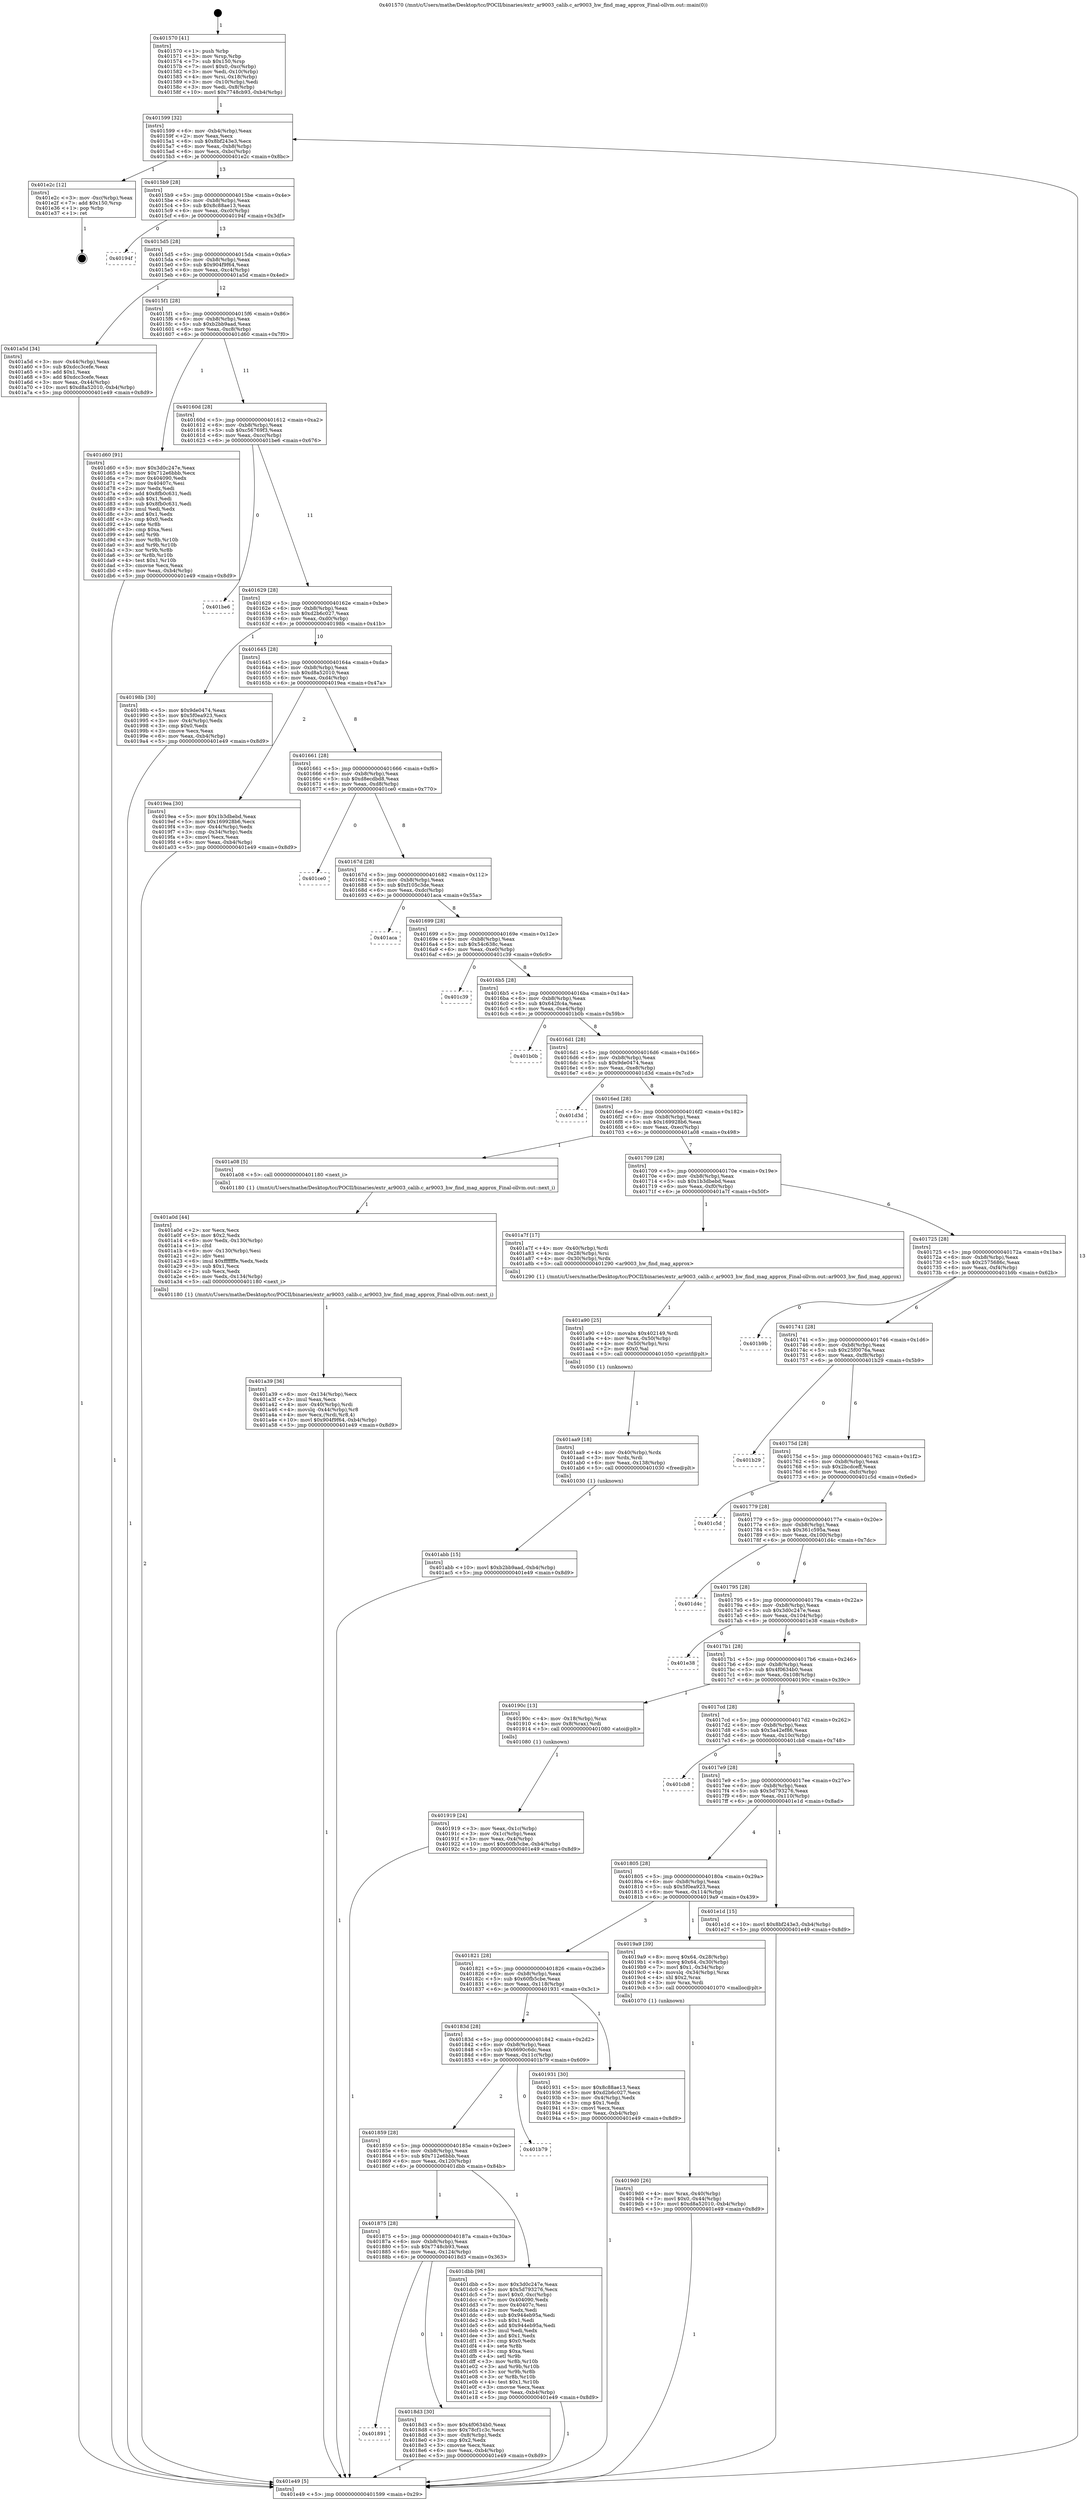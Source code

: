 digraph "0x401570" {
  label = "0x401570 (/mnt/c/Users/mathe/Desktop/tcc/POCII/binaries/extr_ar9003_calib.c_ar9003_hw_find_mag_approx_Final-ollvm.out::main(0))"
  labelloc = "t"
  node[shape=record]

  Entry [label="",width=0.3,height=0.3,shape=circle,fillcolor=black,style=filled]
  "0x401599" [label="{
     0x401599 [32]\l
     | [instrs]\l
     &nbsp;&nbsp;0x401599 \<+6\>: mov -0xb4(%rbp),%eax\l
     &nbsp;&nbsp;0x40159f \<+2\>: mov %eax,%ecx\l
     &nbsp;&nbsp;0x4015a1 \<+6\>: sub $0x8bf243e3,%ecx\l
     &nbsp;&nbsp;0x4015a7 \<+6\>: mov %eax,-0xb8(%rbp)\l
     &nbsp;&nbsp;0x4015ad \<+6\>: mov %ecx,-0xbc(%rbp)\l
     &nbsp;&nbsp;0x4015b3 \<+6\>: je 0000000000401e2c \<main+0x8bc\>\l
  }"]
  "0x401e2c" [label="{
     0x401e2c [12]\l
     | [instrs]\l
     &nbsp;&nbsp;0x401e2c \<+3\>: mov -0xc(%rbp),%eax\l
     &nbsp;&nbsp;0x401e2f \<+7\>: add $0x150,%rsp\l
     &nbsp;&nbsp;0x401e36 \<+1\>: pop %rbp\l
     &nbsp;&nbsp;0x401e37 \<+1\>: ret\l
  }"]
  "0x4015b9" [label="{
     0x4015b9 [28]\l
     | [instrs]\l
     &nbsp;&nbsp;0x4015b9 \<+5\>: jmp 00000000004015be \<main+0x4e\>\l
     &nbsp;&nbsp;0x4015be \<+6\>: mov -0xb8(%rbp),%eax\l
     &nbsp;&nbsp;0x4015c4 \<+5\>: sub $0x8c88ae13,%eax\l
     &nbsp;&nbsp;0x4015c9 \<+6\>: mov %eax,-0xc0(%rbp)\l
     &nbsp;&nbsp;0x4015cf \<+6\>: je 000000000040194f \<main+0x3df\>\l
  }"]
  Exit [label="",width=0.3,height=0.3,shape=circle,fillcolor=black,style=filled,peripheries=2]
  "0x40194f" [label="{
     0x40194f\l
  }", style=dashed]
  "0x4015d5" [label="{
     0x4015d5 [28]\l
     | [instrs]\l
     &nbsp;&nbsp;0x4015d5 \<+5\>: jmp 00000000004015da \<main+0x6a\>\l
     &nbsp;&nbsp;0x4015da \<+6\>: mov -0xb8(%rbp),%eax\l
     &nbsp;&nbsp;0x4015e0 \<+5\>: sub $0x904f9f64,%eax\l
     &nbsp;&nbsp;0x4015e5 \<+6\>: mov %eax,-0xc4(%rbp)\l
     &nbsp;&nbsp;0x4015eb \<+6\>: je 0000000000401a5d \<main+0x4ed\>\l
  }"]
  "0x401abb" [label="{
     0x401abb [15]\l
     | [instrs]\l
     &nbsp;&nbsp;0x401abb \<+10\>: movl $0xb2bb9aad,-0xb4(%rbp)\l
     &nbsp;&nbsp;0x401ac5 \<+5\>: jmp 0000000000401e49 \<main+0x8d9\>\l
  }"]
  "0x401a5d" [label="{
     0x401a5d [34]\l
     | [instrs]\l
     &nbsp;&nbsp;0x401a5d \<+3\>: mov -0x44(%rbp),%eax\l
     &nbsp;&nbsp;0x401a60 \<+5\>: sub $0xdcc3cefe,%eax\l
     &nbsp;&nbsp;0x401a65 \<+3\>: add $0x1,%eax\l
     &nbsp;&nbsp;0x401a68 \<+5\>: add $0xdcc3cefe,%eax\l
     &nbsp;&nbsp;0x401a6d \<+3\>: mov %eax,-0x44(%rbp)\l
     &nbsp;&nbsp;0x401a70 \<+10\>: movl $0xd8a52010,-0xb4(%rbp)\l
     &nbsp;&nbsp;0x401a7a \<+5\>: jmp 0000000000401e49 \<main+0x8d9\>\l
  }"]
  "0x4015f1" [label="{
     0x4015f1 [28]\l
     | [instrs]\l
     &nbsp;&nbsp;0x4015f1 \<+5\>: jmp 00000000004015f6 \<main+0x86\>\l
     &nbsp;&nbsp;0x4015f6 \<+6\>: mov -0xb8(%rbp),%eax\l
     &nbsp;&nbsp;0x4015fc \<+5\>: sub $0xb2bb9aad,%eax\l
     &nbsp;&nbsp;0x401601 \<+6\>: mov %eax,-0xc8(%rbp)\l
     &nbsp;&nbsp;0x401607 \<+6\>: je 0000000000401d60 \<main+0x7f0\>\l
  }"]
  "0x401aa9" [label="{
     0x401aa9 [18]\l
     | [instrs]\l
     &nbsp;&nbsp;0x401aa9 \<+4\>: mov -0x40(%rbp),%rdx\l
     &nbsp;&nbsp;0x401aad \<+3\>: mov %rdx,%rdi\l
     &nbsp;&nbsp;0x401ab0 \<+6\>: mov %eax,-0x138(%rbp)\l
     &nbsp;&nbsp;0x401ab6 \<+5\>: call 0000000000401030 \<free@plt\>\l
     | [calls]\l
     &nbsp;&nbsp;0x401030 \{1\} (unknown)\l
  }"]
  "0x401d60" [label="{
     0x401d60 [91]\l
     | [instrs]\l
     &nbsp;&nbsp;0x401d60 \<+5\>: mov $0x3d0c247e,%eax\l
     &nbsp;&nbsp;0x401d65 \<+5\>: mov $0x712e6bbb,%ecx\l
     &nbsp;&nbsp;0x401d6a \<+7\>: mov 0x404090,%edx\l
     &nbsp;&nbsp;0x401d71 \<+7\>: mov 0x40407c,%esi\l
     &nbsp;&nbsp;0x401d78 \<+2\>: mov %edx,%edi\l
     &nbsp;&nbsp;0x401d7a \<+6\>: add $0x8fb0c631,%edi\l
     &nbsp;&nbsp;0x401d80 \<+3\>: sub $0x1,%edi\l
     &nbsp;&nbsp;0x401d83 \<+6\>: sub $0x8fb0c631,%edi\l
     &nbsp;&nbsp;0x401d89 \<+3\>: imul %edi,%edx\l
     &nbsp;&nbsp;0x401d8c \<+3\>: and $0x1,%edx\l
     &nbsp;&nbsp;0x401d8f \<+3\>: cmp $0x0,%edx\l
     &nbsp;&nbsp;0x401d92 \<+4\>: sete %r8b\l
     &nbsp;&nbsp;0x401d96 \<+3\>: cmp $0xa,%esi\l
     &nbsp;&nbsp;0x401d99 \<+4\>: setl %r9b\l
     &nbsp;&nbsp;0x401d9d \<+3\>: mov %r8b,%r10b\l
     &nbsp;&nbsp;0x401da0 \<+3\>: and %r9b,%r10b\l
     &nbsp;&nbsp;0x401da3 \<+3\>: xor %r9b,%r8b\l
     &nbsp;&nbsp;0x401da6 \<+3\>: or %r8b,%r10b\l
     &nbsp;&nbsp;0x401da9 \<+4\>: test $0x1,%r10b\l
     &nbsp;&nbsp;0x401dad \<+3\>: cmovne %ecx,%eax\l
     &nbsp;&nbsp;0x401db0 \<+6\>: mov %eax,-0xb4(%rbp)\l
     &nbsp;&nbsp;0x401db6 \<+5\>: jmp 0000000000401e49 \<main+0x8d9\>\l
  }"]
  "0x40160d" [label="{
     0x40160d [28]\l
     | [instrs]\l
     &nbsp;&nbsp;0x40160d \<+5\>: jmp 0000000000401612 \<main+0xa2\>\l
     &nbsp;&nbsp;0x401612 \<+6\>: mov -0xb8(%rbp),%eax\l
     &nbsp;&nbsp;0x401618 \<+5\>: sub $0xc56769f3,%eax\l
     &nbsp;&nbsp;0x40161d \<+6\>: mov %eax,-0xcc(%rbp)\l
     &nbsp;&nbsp;0x401623 \<+6\>: je 0000000000401be6 \<main+0x676\>\l
  }"]
  "0x401a90" [label="{
     0x401a90 [25]\l
     | [instrs]\l
     &nbsp;&nbsp;0x401a90 \<+10\>: movabs $0x402149,%rdi\l
     &nbsp;&nbsp;0x401a9a \<+4\>: mov %rax,-0x50(%rbp)\l
     &nbsp;&nbsp;0x401a9e \<+4\>: mov -0x50(%rbp),%rsi\l
     &nbsp;&nbsp;0x401aa2 \<+2\>: mov $0x0,%al\l
     &nbsp;&nbsp;0x401aa4 \<+5\>: call 0000000000401050 \<printf@plt\>\l
     | [calls]\l
     &nbsp;&nbsp;0x401050 \{1\} (unknown)\l
  }"]
  "0x401be6" [label="{
     0x401be6\l
  }", style=dashed]
  "0x401629" [label="{
     0x401629 [28]\l
     | [instrs]\l
     &nbsp;&nbsp;0x401629 \<+5\>: jmp 000000000040162e \<main+0xbe\>\l
     &nbsp;&nbsp;0x40162e \<+6\>: mov -0xb8(%rbp),%eax\l
     &nbsp;&nbsp;0x401634 \<+5\>: sub $0xd2b6c027,%eax\l
     &nbsp;&nbsp;0x401639 \<+6\>: mov %eax,-0xd0(%rbp)\l
     &nbsp;&nbsp;0x40163f \<+6\>: je 000000000040198b \<main+0x41b\>\l
  }"]
  "0x401a39" [label="{
     0x401a39 [36]\l
     | [instrs]\l
     &nbsp;&nbsp;0x401a39 \<+6\>: mov -0x134(%rbp),%ecx\l
     &nbsp;&nbsp;0x401a3f \<+3\>: imul %eax,%ecx\l
     &nbsp;&nbsp;0x401a42 \<+4\>: mov -0x40(%rbp),%rdi\l
     &nbsp;&nbsp;0x401a46 \<+4\>: movslq -0x44(%rbp),%r8\l
     &nbsp;&nbsp;0x401a4a \<+4\>: mov %ecx,(%rdi,%r8,4)\l
     &nbsp;&nbsp;0x401a4e \<+10\>: movl $0x904f9f64,-0xb4(%rbp)\l
     &nbsp;&nbsp;0x401a58 \<+5\>: jmp 0000000000401e49 \<main+0x8d9\>\l
  }"]
  "0x40198b" [label="{
     0x40198b [30]\l
     | [instrs]\l
     &nbsp;&nbsp;0x40198b \<+5\>: mov $0x9de0474,%eax\l
     &nbsp;&nbsp;0x401990 \<+5\>: mov $0x5f0ea923,%ecx\l
     &nbsp;&nbsp;0x401995 \<+3\>: mov -0x4(%rbp),%edx\l
     &nbsp;&nbsp;0x401998 \<+3\>: cmp $0x0,%edx\l
     &nbsp;&nbsp;0x40199b \<+3\>: cmove %ecx,%eax\l
     &nbsp;&nbsp;0x40199e \<+6\>: mov %eax,-0xb4(%rbp)\l
     &nbsp;&nbsp;0x4019a4 \<+5\>: jmp 0000000000401e49 \<main+0x8d9\>\l
  }"]
  "0x401645" [label="{
     0x401645 [28]\l
     | [instrs]\l
     &nbsp;&nbsp;0x401645 \<+5\>: jmp 000000000040164a \<main+0xda\>\l
     &nbsp;&nbsp;0x40164a \<+6\>: mov -0xb8(%rbp),%eax\l
     &nbsp;&nbsp;0x401650 \<+5\>: sub $0xd8a52010,%eax\l
     &nbsp;&nbsp;0x401655 \<+6\>: mov %eax,-0xd4(%rbp)\l
     &nbsp;&nbsp;0x40165b \<+6\>: je 00000000004019ea \<main+0x47a\>\l
  }"]
  "0x401a0d" [label="{
     0x401a0d [44]\l
     | [instrs]\l
     &nbsp;&nbsp;0x401a0d \<+2\>: xor %ecx,%ecx\l
     &nbsp;&nbsp;0x401a0f \<+5\>: mov $0x2,%edx\l
     &nbsp;&nbsp;0x401a14 \<+6\>: mov %edx,-0x130(%rbp)\l
     &nbsp;&nbsp;0x401a1a \<+1\>: cltd\l
     &nbsp;&nbsp;0x401a1b \<+6\>: mov -0x130(%rbp),%esi\l
     &nbsp;&nbsp;0x401a21 \<+2\>: idiv %esi\l
     &nbsp;&nbsp;0x401a23 \<+6\>: imul $0xfffffffe,%edx,%edx\l
     &nbsp;&nbsp;0x401a29 \<+3\>: sub $0x1,%ecx\l
     &nbsp;&nbsp;0x401a2c \<+2\>: sub %ecx,%edx\l
     &nbsp;&nbsp;0x401a2e \<+6\>: mov %edx,-0x134(%rbp)\l
     &nbsp;&nbsp;0x401a34 \<+5\>: call 0000000000401180 \<next_i\>\l
     | [calls]\l
     &nbsp;&nbsp;0x401180 \{1\} (/mnt/c/Users/mathe/Desktop/tcc/POCII/binaries/extr_ar9003_calib.c_ar9003_hw_find_mag_approx_Final-ollvm.out::next_i)\l
  }"]
  "0x4019ea" [label="{
     0x4019ea [30]\l
     | [instrs]\l
     &nbsp;&nbsp;0x4019ea \<+5\>: mov $0x1b3dbebd,%eax\l
     &nbsp;&nbsp;0x4019ef \<+5\>: mov $0x169928b6,%ecx\l
     &nbsp;&nbsp;0x4019f4 \<+3\>: mov -0x44(%rbp),%edx\l
     &nbsp;&nbsp;0x4019f7 \<+3\>: cmp -0x34(%rbp),%edx\l
     &nbsp;&nbsp;0x4019fa \<+3\>: cmovl %ecx,%eax\l
     &nbsp;&nbsp;0x4019fd \<+6\>: mov %eax,-0xb4(%rbp)\l
     &nbsp;&nbsp;0x401a03 \<+5\>: jmp 0000000000401e49 \<main+0x8d9\>\l
  }"]
  "0x401661" [label="{
     0x401661 [28]\l
     | [instrs]\l
     &nbsp;&nbsp;0x401661 \<+5\>: jmp 0000000000401666 \<main+0xf6\>\l
     &nbsp;&nbsp;0x401666 \<+6\>: mov -0xb8(%rbp),%eax\l
     &nbsp;&nbsp;0x40166c \<+5\>: sub $0xd8ecdbd8,%eax\l
     &nbsp;&nbsp;0x401671 \<+6\>: mov %eax,-0xd8(%rbp)\l
     &nbsp;&nbsp;0x401677 \<+6\>: je 0000000000401ce0 \<main+0x770\>\l
  }"]
  "0x4019d0" [label="{
     0x4019d0 [26]\l
     | [instrs]\l
     &nbsp;&nbsp;0x4019d0 \<+4\>: mov %rax,-0x40(%rbp)\l
     &nbsp;&nbsp;0x4019d4 \<+7\>: movl $0x0,-0x44(%rbp)\l
     &nbsp;&nbsp;0x4019db \<+10\>: movl $0xd8a52010,-0xb4(%rbp)\l
     &nbsp;&nbsp;0x4019e5 \<+5\>: jmp 0000000000401e49 \<main+0x8d9\>\l
  }"]
  "0x401ce0" [label="{
     0x401ce0\l
  }", style=dashed]
  "0x40167d" [label="{
     0x40167d [28]\l
     | [instrs]\l
     &nbsp;&nbsp;0x40167d \<+5\>: jmp 0000000000401682 \<main+0x112\>\l
     &nbsp;&nbsp;0x401682 \<+6\>: mov -0xb8(%rbp),%eax\l
     &nbsp;&nbsp;0x401688 \<+5\>: sub $0xf105c3de,%eax\l
     &nbsp;&nbsp;0x40168d \<+6\>: mov %eax,-0xdc(%rbp)\l
     &nbsp;&nbsp;0x401693 \<+6\>: je 0000000000401aca \<main+0x55a\>\l
  }"]
  "0x401919" [label="{
     0x401919 [24]\l
     | [instrs]\l
     &nbsp;&nbsp;0x401919 \<+3\>: mov %eax,-0x1c(%rbp)\l
     &nbsp;&nbsp;0x40191c \<+3\>: mov -0x1c(%rbp),%eax\l
     &nbsp;&nbsp;0x40191f \<+3\>: mov %eax,-0x4(%rbp)\l
     &nbsp;&nbsp;0x401922 \<+10\>: movl $0x60fb5cbe,-0xb4(%rbp)\l
     &nbsp;&nbsp;0x40192c \<+5\>: jmp 0000000000401e49 \<main+0x8d9\>\l
  }"]
  "0x401aca" [label="{
     0x401aca\l
  }", style=dashed]
  "0x401699" [label="{
     0x401699 [28]\l
     | [instrs]\l
     &nbsp;&nbsp;0x401699 \<+5\>: jmp 000000000040169e \<main+0x12e\>\l
     &nbsp;&nbsp;0x40169e \<+6\>: mov -0xb8(%rbp),%eax\l
     &nbsp;&nbsp;0x4016a4 \<+5\>: sub $0x54c638c,%eax\l
     &nbsp;&nbsp;0x4016a9 \<+6\>: mov %eax,-0xe0(%rbp)\l
     &nbsp;&nbsp;0x4016af \<+6\>: je 0000000000401c39 \<main+0x6c9\>\l
  }"]
  "0x401570" [label="{
     0x401570 [41]\l
     | [instrs]\l
     &nbsp;&nbsp;0x401570 \<+1\>: push %rbp\l
     &nbsp;&nbsp;0x401571 \<+3\>: mov %rsp,%rbp\l
     &nbsp;&nbsp;0x401574 \<+7\>: sub $0x150,%rsp\l
     &nbsp;&nbsp;0x40157b \<+7\>: movl $0x0,-0xc(%rbp)\l
     &nbsp;&nbsp;0x401582 \<+3\>: mov %edi,-0x10(%rbp)\l
     &nbsp;&nbsp;0x401585 \<+4\>: mov %rsi,-0x18(%rbp)\l
     &nbsp;&nbsp;0x401589 \<+3\>: mov -0x10(%rbp),%edi\l
     &nbsp;&nbsp;0x40158c \<+3\>: mov %edi,-0x8(%rbp)\l
     &nbsp;&nbsp;0x40158f \<+10\>: movl $0x7748cb93,-0xb4(%rbp)\l
  }"]
  "0x401c39" [label="{
     0x401c39\l
  }", style=dashed]
  "0x4016b5" [label="{
     0x4016b5 [28]\l
     | [instrs]\l
     &nbsp;&nbsp;0x4016b5 \<+5\>: jmp 00000000004016ba \<main+0x14a\>\l
     &nbsp;&nbsp;0x4016ba \<+6\>: mov -0xb8(%rbp),%eax\l
     &nbsp;&nbsp;0x4016c0 \<+5\>: sub $0x642fc4a,%eax\l
     &nbsp;&nbsp;0x4016c5 \<+6\>: mov %eax,-0xe4(%rbp)\l
     &nbsp;&nbsp;0x4016cb \<+6\>: je 0000000000401b0b \<main+0x59b\>\l
  }"]
  "0x401e49" [label="{
     0x401e49 [5]\l
     | [instrs]\l
     &nbsp;&nbsp;0x401e49 \<+5\>: jmp 0000000000401599 \<main+0x29\>\l
  }"]
  "0x401b0b" [label="{
     0x401b0b\l
  }", style=dashed]
  "0x4016d1" [label="{
     0x4016d1 [28]\l
     | [instrs]\l
     &nbsp;&nbsp;0x4016d1 \<+5\>: jmp 00000000004016d6 \<main+0x166\>\l
     &nbsp;&nbsp;0x4016d6 \<+6\>: mov -0xb8(%rbp),%eax\l
     &nbsp;&nbsp;0x4016dc \<+5\>: sub $0x9de0474,%eax\l
     &nbsp;&nbsp;0x4016e1 \<+6\>: mov %eax,-0xe8(%rbp)\l
     &nbsp;&nbsp;0x4016e7 \<+6\>: je 0000000000401d3d \<main+0x7cd\>\l
  }"]
  "0x401891" [label="{
     0x401891\l
  }", style=dashed]
  "0x401d3d" [label="{
     0x401d3d\l
  }", style=dashed]
  "0x4016ed" [label="{
     0x4016ed [28]\l
     | [instrs]\l
     &nbsp;&nbsp;0x4016ed \<+5\>: jmp 00000000004016f2 \<main+0x182\>\l
     &nbsp;&nbsp;0x4016f2 \<+6\>: mov -0xb8(%rbp),%eax\l
     &nbsp;&nbsp;0x4016f8 \<+5\>: sub $0x169928b6,%eax\l
     &nbsp;&nbsp;0x4016fd \<+6\>: mov %eax,-0xec(%rbp)\l
     &nbsp;&nbsp;0x401703 \<+6\>: je 0000000000401a08 \<main+0x498\>\l
  }"]
  "0x4018d3" [label="{
     0x4018d3 [30]\l
     | [instrs]\l
     &nbsp;&nbsp;0x4018d3 \<+5\>: mov $0x4f0634b0,%eax\l
     &nbsp;&nbsp;0x4018d8 \<+5\>: mov $0x78cf1c3c,%ecx\l
     &nbsp;&nbsp;0x4018dd \<+3\>: mov -0x8(%rbp),%edx\l
     &nbsp;&nbsp;0x4018e0 \<+3\>: cmp $0x2,%edx\l
     &nbsp;&nbsp;0x4018e3 \<+3\>: cmovne %ecx,%eax\l
     &nbsp;&nbsp;0x4018e6 \<+6\>: mov %eax,-0xb4(%rbp)\l
     &nbsp;&nbsp;0x4018ec \<+5\>: jmp 0000000000401e49 \<main+0x8d9\>\l
  }"]
  "0x401a08" [label="{
     0x401a08 [5]\l
     | [instrs]\l
     &nbsp;&nbsp;0x401a08 \<+5\>: call 0000000000401180 \<next_i\>\l
     | [calls]\l
     &nbsp;&nbsp;0x401180 \{1\} (/mnt/c/Users/mathe/Desktop/tcc/POCII/binaries/extr_ar9003_calib.c_ar9003_hw_find_mag_approx_Final-ollvm.out::next_i)\l
  }"]
  "0x401709" [label="{
     0x401709 [28]\l
     | [instrs]\l
     &nbsp;&nbsp;0x401709 \<+5\>: jmp 000000000040170e \<main+0x19e\>\l
     &nbsp;&nbsp;0x40170e \<+6\>: mov -0xb8(%rbp),%eax\l
     &nbsp;&nbsp;0x401714 \<+5\>: sub $0x1b3dbebd,%eax\l
     &nbsp;&nbsp;0x401719 \<+6\>: mov %eax,-0xf0(%rbp)\l
     &nbsp;&nbsp;0x40171f \<+6\>: je 0000000000401a7f \<main+0x50f\>\l
  }"]
  "0x401875" [label="{
     0x401875 [28]\l
     | [instrs]\l
     &nbsp;&nbsp;0x401875 \<+5\>: jmp 000000000040187a \<main+0x30a\>\l
     &nbsp;&nbsp;0x40187a \<+6\>: mov -0xb8(%rbp),%eax\l
     &nbsp;&nbsp;0x401880 \<+5\>: sub $0x7748cb93,%eax\l
     &nbsp;&nbsp;0x401885 \<+6\>: mov %eax,-0x124(%rbp)\l
     &nbsp;&nbsp;0x40188b \<+6\>: je 00000000004018d3 \<main+0x363\>\l
  }"]
  "0x401a7f" [label="{
     0x401a7f [17]\l
     | [instrs]\l
     &nbsp;&nbsp;0x401a7f \<+4\>: mov -0x40(%rbp),%rdi\l
     &nbsp;&nbsp;0x401a83 \<+4\>: mov -0x28(%rbp),%rsi\l
     &nbsp;&nbsp;0x401a87 \<+4\>: mov -0x30(%rbp),%rdx\l
     &nbsp;&nbsp;0x401a8b \<+5\>: call 0000000000401290 \<ar9003_hw_find_mag_approx\>\l
     | [calls]\l
     &nbsp;&nbsp;0x401290 \{1\} (/mnt/c/Users/mathe/Desktop/tcc/POCII/binaries/extr_ar9003_calib.c_ar9003_hw_find_mag_approx_Final-ollvm.out::ar9003_hw_find_mag_approx)\l
  }"]
  "0x401725" [label="{
     0x401725 [28]\l
     | [instrs]\l
     &nbsp;&nbsp;0x401725 \<+5\>: jmp 000000000040172a \<main+0x1ba\>\l
     &nbsp;&nbsp;0x40172a \<+6\>: mov -0xb8(%rbp),%eax\l
     &nbsp;&nbsp;0x401730 \<+5\>: sub $0x2575686c,%eax\l
     &nbsp;&nbsp;0x401735 \<+6\>: mov %eax,-0xf4(%rbp)\l
     &nbsp;&nbsp;0x40173b \<+6\>: je 0000000000401b9b \<main+0x62b\>\l
  }"]
  "0x401dbb" [label="{
     0x401dbb [98]\l
     | [instrs]\l
     &nbsp;&nbsp;0x401dbb \<+5\>: mov $0x3d0c247e,%eax\l
     &nbsp;&nbsp;0x401dc0 \<+5\>: mov $0x5d793276,%ecx\l
     &nbsp;&nbsp;0x401dc5 \<+7\>: movl $0x0,-0xc(%rbp)\l
     &nbsp;&nbsp;0x401dcc \<+7\>: mov 0x404090,%edx\l
     &nbsp;&nbsp;0x401dd3 \<+7\>: mov 0x40407c,%esi\l
     &nbsp;&nbsp;0x401dda \<+2\>: mov %edx,%edi\l
     &nbsp;&nbsp;0x401ddc \<+6\>: sub $0x944eb95a,%edi\l
     &nbsp;&nbsp;0x401de2 \<+3\>: sub $0x1,%edi\l
     &nbsp;&nbsp;0x401de5 \<+6\>: add $0x944eb95a,%edi\l
     &nbsp;&nbsp;0x401deb \<+3\>: imul %edi,%edx\l
     &nbsp;&nbsp;0x401dee \<+3\>: and $0x1,%edx\l
     &nbsp;&nbsp;0x401df1 \<+3\>: cmp $0x0,%edx\l
     &nbsp;&nbsp;0x401df4 \<+4\>: sete %r8b\l
     &nbsp;&nbsp;0x401df8 \<+3\>: cmp $0xa,%esi\l
     &nbsp;&nbsp;0x401dfb \<+4\>: setl %r9b\l
     &nbsp;&nbsp;0x401dff \<+3\>: mov %r8b,%r10b\l
     &nbsp;&nbsp;0x401e02 \<+3\>: and %r9b,%r10b\l
     &nbsp;&nbsp;0x401e05 \<+3\>: xor %r9b,%r8b\l
     &nbsp;&nbsp;0x401e08 \<+3\>: or %r8b,%r10b\l
     &nbsp;&nbsp;0x401e0b \<+4\>: test $0x1,%r10b\l
     &nbsp;&nbsp;0x401e0f \<+3\>: cmovne %ecx,%eax\l
     &nbsp;&nbsp;0x401e12 \<+6\>: mov %eax,-0xb4(%rbp)\l
     &nbsp;&nbsp;0x401e18 \<+5\>: jmp 0000000000401e49 \<main+0x8d9\>\l
  }"]
  "0x401b9b" [label="{
     0x401b9b\l
  }", style=dashed]
  "0x401741" [label="{
     0x401741 [28]\l
     | [instrs]\l
     &nbsp;&nbsp;0x401741 \<+5\>: jmp 0000000000401746 \<main+0x1d6\>\l
     &nbsp;&nbsp;0x401746 \<+6\>: mov -0xb8(%rbp),%eax\l
     &nbsp;&nbsp;0x40174c \<+5\>: sub $0x25f0076a,%eax\l
     &nbsp;&nbsp;0x401751 \<+6\>: mov %eax,-0xf8(%rbp)\l
     &nbsp;&nbsp;0x401757 \<+6\>: je 0000000000401b29 \<main+0x5b9\>\l
  }"]
  "0x401859" [label="{
     0x401859 [28]\l
     | [instrs]\l
     &nbsp;&nbsp;0x401859 \<+5\>: jmp 000000000040185e \<main+0x2ee\>\l
     &nbsp;&nbsp;0x40185e \<+6\>: mov -0xb8(%rbp),%eax\l
     &nbsp;&nbsp;0x401864 \<+5\>: sub $0x712e6bbb,%eax\l
     &nbsp;&nbsp;0x401869 \<+6\>: mov %eax,-0x120(%rbp)\l
     &nbsp;&nbsp;0x40186f \<+6\>: je 0000000000401dbb \<main+0x84b\>\l
  }"]
  "0x401b29" [label="{
     0x401b29\l
  }", style=dashed]
  "0x40175d" [label="{
     0x40175d [28]\l
     | [instrs]\l
     &nbsp;&nbsp;0x40175d \<+5\>: jmp 0000000000401762 \<main+0x1f2\>\l
     &nbsp;&nbsp;0x401762 \<+6\>: mov -0xb8(%rbp),%eax\l
     &nbsp;&nbsp;0x401768 \<+5\>: sub $0x2bcdceff,%eax\l
     &nbsp;&nbsp;0x40176d \<+6\>: mov %eax,-0xfc(%rbp)\l
     &nbsp;&nbsp;0x401773 \<+6\>: je 0000000000401c5d \<main+0x6ed\>\l
  }"]
  "0x401b79" [label="{
     0x401b79\l
  }", style=dashed]
  "0x401c5d" [label="{
     0x401c5d\l
  }", style=dashed]
  "0x401779" [label="{
     0x401779 [28]\l
     | [instrs]\l
     &nbsp;&nbsp;0x401779 \<+5\>: jmp 000000000040177e \<main+0x20e\>\l
     &nbsp;&nbsp;0x40177e \<+6\>: mov -0xb8(%rbp),%eax\l
     &nbsp;&nbsp;0x401784 \<+5\>: sub $0x361c595a,%eax\l
     &nbsp;&nbsp;0x401789 \<+6\>: mov %eax,-0x100(%rbp)\l
     &nbsp;&nbsp;0x40178f \<+6\>: je 0000000000401d4c \<main+0x7dc\>\l
  }"]
  "0x40183d" [label="{
     0x40183d [28]\l
     | [instrs]\l
     &nbsp;&nbsp;0x40183d \<+5\>: jmp 0000000000401842 \<main+0x2d2\>\l
     &nbsp;&nbsp;0x401842 \<+6\>: mov -0xb8(%rbp),%eax\l
     &nbsp;&nbsp;0x401848 \<+5\>: sub $0x6690c6dc,%eax\l
     &nbsp;&nbsp;0x40184d \<+6\>: mov %eax,-0x11c(%rbp)\l
     &nbsp;&nbsp;0x401853 \<+6\>: je 0000000000401b79 \<main+0x609\>\l
  }"]
  "0x401d4c" [label="{
     0x401d4c\l
  }", style=dashed]
  "0x401795" [label="{
     0x401795 [28]\l
     | [instrs]\l
     &nbsp;&nbsp;0x401795 \<+5\>: jmp 000000000040179a \<main+0x22a\>\l
     &nbsp;&nbsp;0x40179a \<+6\>: mov -0xb8(%rbp),%eax\l
     &nbsp;&nbsp;0x4017a0 \<+5\>: sub $0x3d0c247e,%eax\l
     &nbsp;&nbsp;0x4017a5 \<+6\>: mov %eax,-0x104(%rbp)\l
     &nbsp;&nbsp;0x4017ab \<+6\>: je 0000000000401e38 \<main+0x8c8\>\l
  }"]
  "0x401931" [label="{
     0x401931 [30]\l
     | [instrs]\l
     &nbsp;&nbsp;0x401931 \<+5\>: mov $0x8c88ae13,%eax\l
     &nbsp;&nbsp;0x401936 \<+5\>: mov $0xd2b6c027,%ecx\l
     &nbsp;&nbsp;0x40193b \<+3\>: mov -0x4(%rbp),%edx\l
     &nbsp;&nbsp;0x40193e \<+3\>: cmp $0x1,%edx\l
     &nbsp;&nbsp;0x401941 \<+3\>: cmovl %ecx,%eax\l
     &nbsp;&nbsp;0x401944 \<+6\>: mov %eax,-0xb4(%rbp)\l
     &nbsp;&nbsp;0x40194a \<+5\>: jmp 0000000000401e49 \<main+0x8d9\>\l
  }"]
  "0x401e38" [label="{
     0x401e38\l
  }", style=dashed]
  "0x4017b1" [label="{
     0x4017b1 [28]\l
     | [instrs]\l
     &nbsp;&nbsp;0x4017b1 \<+5\>: jmp 00000000004017b6 \<main+0x246\>\l
     &nbsp;&nbsp;0x4017b6 \<+6\>: mov -0xb8(%rbp),%eax\l
     &nbsp;&nbsp;0x4017bc \<+5\>: sub $0x4f0634b0,%eax\l
     &nbsp;&nbsp;0x4017c1 \<+6\>: mov %eax,-0x108(%rbp)\l
     &nbsp;&nbsp;0x4017c7 \<+6\>: je 000000000040190c \<main+0x39c\>\l
  }"]
  "0x401821" [label="{
     0x401821 [28]\l
     | [instrs]\l
     &nbsp;&nbsp;0x401821 \<+5\>: jmp 0000000000401826 \<main+0x2b6\>\l
     &nbsp;&nbsp;0x401826 \<+6\>: mov -0xb8(%rbp),%eax\l
     &nbsp;&nbsp;0x40182c \<+5\>: sub $0x60fb5cbe,%eax\l
     &nbsp;&nbsp;0x401831 \<+6\>: mov %eax,-0x118(%rbp)\l
     &nbsp;&nbsp;0x401837 \<+6\>: je 0000000000401931 \<main+0x3c1\>\l
  }"]
  "0x40190c" [label="{
     0x40190c [13]\l
     | [instrs]\l
     &nbsp;&nbsp;0x40190c \<+4\>: mov -0x18(%rbp),%rax\l
     &nbsp;&nbsp;0x401910 \<+4\>: mov 0x8(%rax),%rdi\l
     &nbsp;&nbsp;0x401914 \<+5\>: call 0000000000401080 \<atoi@plt\>\l
     | [calls]\l
     &nbsp;&nbsp;0x401080 \{1\} (unknown)\l
  }"]
  "0x4017cd" [label="{
     0x4017cd [28]\l
     | [instrs]\l
     &nbsp;&nbsp;0x4017cd \<+5\>: jmp 00000000004017d2 \<main+0x262\>\l
     &nbsp;&nbsp;0x4017d2 \<+6\>: mov -0xb8(%rbp),%eax\l
     &nbsp;&nbsp;0x4017d8 \<+5\>: sub $0x5a42ef86,%eax\l
     &nbsp;&nbsp;0x4017dd \<+6\>: mov %eax,-0x10c(%rbp)\l
     &nbsp;&nbsp;0x4017e3 \<+6\>: je 0000000000401cb8 \<main+0x748\>\l
  }"]
  "0x4019a9" [label="{
     0x4019a9 [39]\l
     | [instrs]\l
     &nbsp;&nbsp;0x4019a9 \<+8\>: movq $0x64,-0x28(%rbp)\l
     &nbsp;&nbsp;0x4019b1 \<+8\>: movq $0x64,-0x30(%rbp)\l
     &nbsp;&nbsp;0x4019b9 \<+7\>: movl $0x1,-0x34(%rbp)\l
     &nbsp;&nbsp;0x4019c0 \<+4\>: movslq -0x34(%rbp),%rax\l
     &nbsp;&nbsp;0x4019c4 \<+4\>: shl $0x2,%rax\l
     &nbsp;&nbsp;0x4019c8 \<+3\>: mov %rax,%rdi\l
     &nbsp;&nbsp;0x4019cb \<+5\>: call 0000000000401070 \<malloc@plt\>\l
     | [calls]\l
     &nbsp;&nbsp;0x401070 \{1\} (unknown)\l
  }"]
  "0x401cb8" [label="{
     0x401cb8\l
  }", style=dashed]
  "0x4017e9" [label="{
     0x4017e9 [28]\l
     | [instrs]\l
     &nbsp;&nbsp;0x4017e9 \<+5\>: jmp 00000000004017ee \<main+0x27e\>\l
     &nbsp;&nbsp;0x4017ee \<+6\>: mov -0xb8(%rbp),%eax\l
     &nbsp;&nbsp;0x4017f4 \<+5\>: sub $0x5d793276,%eax\l
     &nbsp;&nbsp;0x4017f9 \<+6\>: mov %eax,-0x110(%rbp)\l
     &nbsp;&nbsp;0x4017ff \<+6\>: je 0000000000401e1d \<main+0x8ad\>\l
  }"]
  "0x401805" [label="{
     0x401805 [28]\l
     | [instrs]\l
     &nbsp;&nbsp;0x401805 \<+5\>: jmp 000000000040180a \<main+0x29a\>\l
     &nbsp;&nbsp;0x40180a \<+6\>: mov -0xb8(%rbp),%eax\l
     &nbsp;&nbsp;0x401810 \<+5\>: sub $0x5f0ea923,%eax\l
     &nbsp;&nbsp;0x401815 \<+6\>: mov %eax,-0x114(%rbp)\l
     &nbsp;&nbsp;0x40181b \<+6\>: je 00000000004019a9 \<main+0x439\>\l
  }"]
  "0x401e1d" [label="{
     0x401e1d [15]\l
     | [instrs]\l
     &nbsp;&nbsp;0x401e1d \<+10\>: movl $0x8bf243e3,-0xb4(%rbp)\l
     &nbsp;&nbsp;0x401e27 \<+5\>: jmp 0000000000401e49 \<main+0x8d9\>\l
  }"]
  Entry -> "0x401570" [label=" 1"]
  "0x401599" -> "0x401e2c" [label=" 1"]
  "0x401599" -> "0x4015b9" [label=" 13"]
  "0x401e2c" -> Exit [label=" 1"]
  "0x4015b9" -> "0x40194f" [label=" 0"]
  "0x4015b9" -> "0x4015d5" [label=" 13"]
  "0x401e1d" -> "0x401e49" [label=" 1"]
  "0x4015d5" -> "0x401a5d" [label=" 1"]
  "0x4015d5" -> "0x4015f1" [label=" 12"]
  "0x401dbb" -> "0x401e49" [label=" 1"]
  "0x4015f1" -> "0x401d60" [label=" 1"]
  "0x4015f1" -> "0x40160d" [label=" 11"]
  "0x401d60" -> "0x401e49" [label=" 1"]
  "0x40160d" -> "0x401be6" [label=" 0"]
  "0x40160d" -> "0x401629" [label=" 11"]
  "0x401abb" -> "0x401e49" [label=" 1"]
  "0x401629" -> "0x40198b" [label=" 1"]
  "0x401629" -> "0x401645" [label=" 10"]
  "0x401aa9" -> "0x401abb" [label=" 1"]
  "0x401645" -> "0x4019ea" [label=" 2"]
  "0x401645" -> "0x401661" [label=" 8"]
  "0x401a90" -> "0x401aa9" [label=" 1"]
  "0x401661" -> "0x401ce0" [label=" 0"]
  "0x401661" -> "0x40167d" [label=" 8"]
  "0x401a7f" -> "0x401a90" [label=" 1"]
  "0x40167d" -> "0x401aca" [label=" 0"]
  "0x40167d" -> "0x401699" [label=" 8"]
  "0x401a5d" -> "0x401e49" [label=" 1"]
  "0x401699" -> "0x401c39" [label=" 0"]
  "0x401699" -> "0x4016b5" [label=" 8"]
  "0x401a39" -> "0x401e49" [label=" 1"]
  "0x4016b5" -> "0x401b0b" [label=" 0"]
  "0x4016b5" -> "0x4016d1" [label=" 8"]
  "0x401a0d" -> "0x401a39" [label=" 1"]
  "0x4016d1" -> "0x401d3d" [label=" 0"]
  "0x4016d1" -> "0x4016ed" [label=" 8"]
  "0x401a08" -> "0x401a0d" [label=" 1"]
  "0x4016ed" -> "0x401a08" [label=" 1"]
  "0x4016ed" -> "0x401709" [label=" 7"]
  "0x4019ea" -> "0x401e49" [label=" 2"]
  "0x401709" -> "0x401a7f" [label=" 1"]
  "0x401709" -> "0x401725" [label=" 6"]
  "0x4019a9" -> "0x4019d0" [label=" 1"]
  "0x401725" -> "0x401b9b" [label=" 0"]
  "0x401725" -> "0x401741" [label=" 6"]
  "0x40198b" -> "0x401e49" [label=" 1"]
  "0x401741" -> "0x401b29" [label=" 0"]
  "0x401741" -> "0x40175d" [label=" 6"]
  "0x401919" -> "0x401e49" [label=" 1"]
  "0x40175d" -> "0x401c5d" [label=" 0"]
  "0x40175d" -> "0x401779" [label=" 6"]
  "0x40190c" -> "0x401919" [label=" 1"]
  "0x401779" -> "0x401d4c" [label=" 0"]
  "0x401779" -> "0x401795" [label=" 6"]
  "0x401570" -> "0x401599" [label=" 1"]
  "0x401795" -> "0x401e38" [label=" 0"]
  "0x401795" -> "0x4017b1" [label=" 6"]
  "0x4018d3" -> "0x401e49" [label=" 1"]
  "0x4017b1" -> "0x40190c" [label=" 1"]
  "0x4017b1" -> "0x4017cd" [label=" 5"]
  "0x401875" -> "0x4018d3" [label=" 1"]
  "0x4017cd" -> "0x401cb8" [label=" 0"]
  "0x4017cd" -> "0x4017e9" [label=" 5"]
  "0x4019d0" -> "0x401e49" [label=" 1"]
  "0x4017e9" -> "0x401e1d" [label=" 1"]
  "0x4017e9" -> "0x401805" [label=" 4"]
  "0x401859" -> "0x401875" [label=" 1"]
  "0x401805" -> "0x4019a9" [label=" 1"]
  "0x401805" -> "0x401821" [label=" 3"]
  "0x401875" -> "0x401891" [label=" 0"]
  "0x401821" -> "0x401931" [label=" 1"]
  "0x401821" -> "0x40183d" [label=" 2"]
  "0x401e49" -> "0x401599" [label=" 13"]
  "0x40183d" -> "0x401b79" [label=" 0"]
  "0x40183d" -> "0x401859" [label=" 2"]
  "0x401931" -> "0x401e49" [label=" 1"]
  "0x401859" -> "0x401dbb" [label=" 1"]
}
